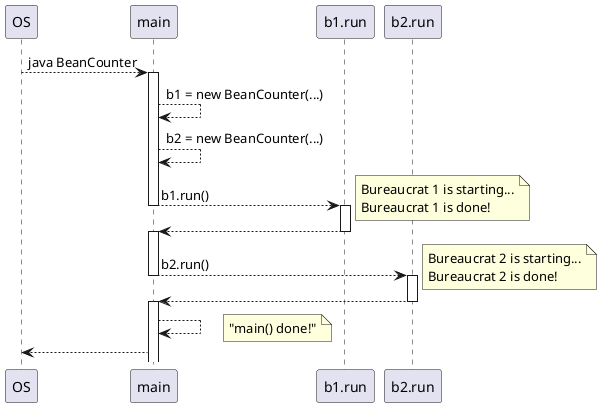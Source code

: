 @startuml
'modeled as process

OS --> main : java BeanCounter
activate main

main --> main : b1 = new BeanCounter(...)
main --> main : b2 = new BeanCounter(...)

main --> b1.run : b1.run()
deactivate main
activate b1.run

note right
	Bureaucrat 1 is starting...
	Bureaucrat 1 is done!
endnote

b1.run --> main
deactivate b1.run
activate main

main --> b2.run : b2.run()
deactivate main
activate b2.run

note right
	Bureaucrat 2 is starting...
	Bureaucrat 2 is done!
endnote

b2.run --> main
deactivate b2.run
activate main

main --> main
note right : "main() done!"

main --> OS

@enduml


@startuml
'modeled with threads

OS --> main : java BeanCounter
activate main

main --> main : b1 = new BeanCounter(...)
main --> main : b2 = new BeanCounter(...)

main --> b1 : new Thread(b1).start()
activate b1
note right : Bureaucrat 1 is starting...
b1 --> main

main --> b2 : new Thread(b2).start()
activate b2
note right : Bureaucrat 2 is starting...
b2 --> main

main --> main
note left : "main() done!"
deactivate main


b1 --> b1 : Arrays.sort(...)

note right of b1: "Bureaucrat 1 is done!"

deactivate b1

b2 --> b2 : Arrays.sort(...)

note right of b2: "Bureaucrat 2 is done!"

deactivate b2


main --> OS

@enduml
